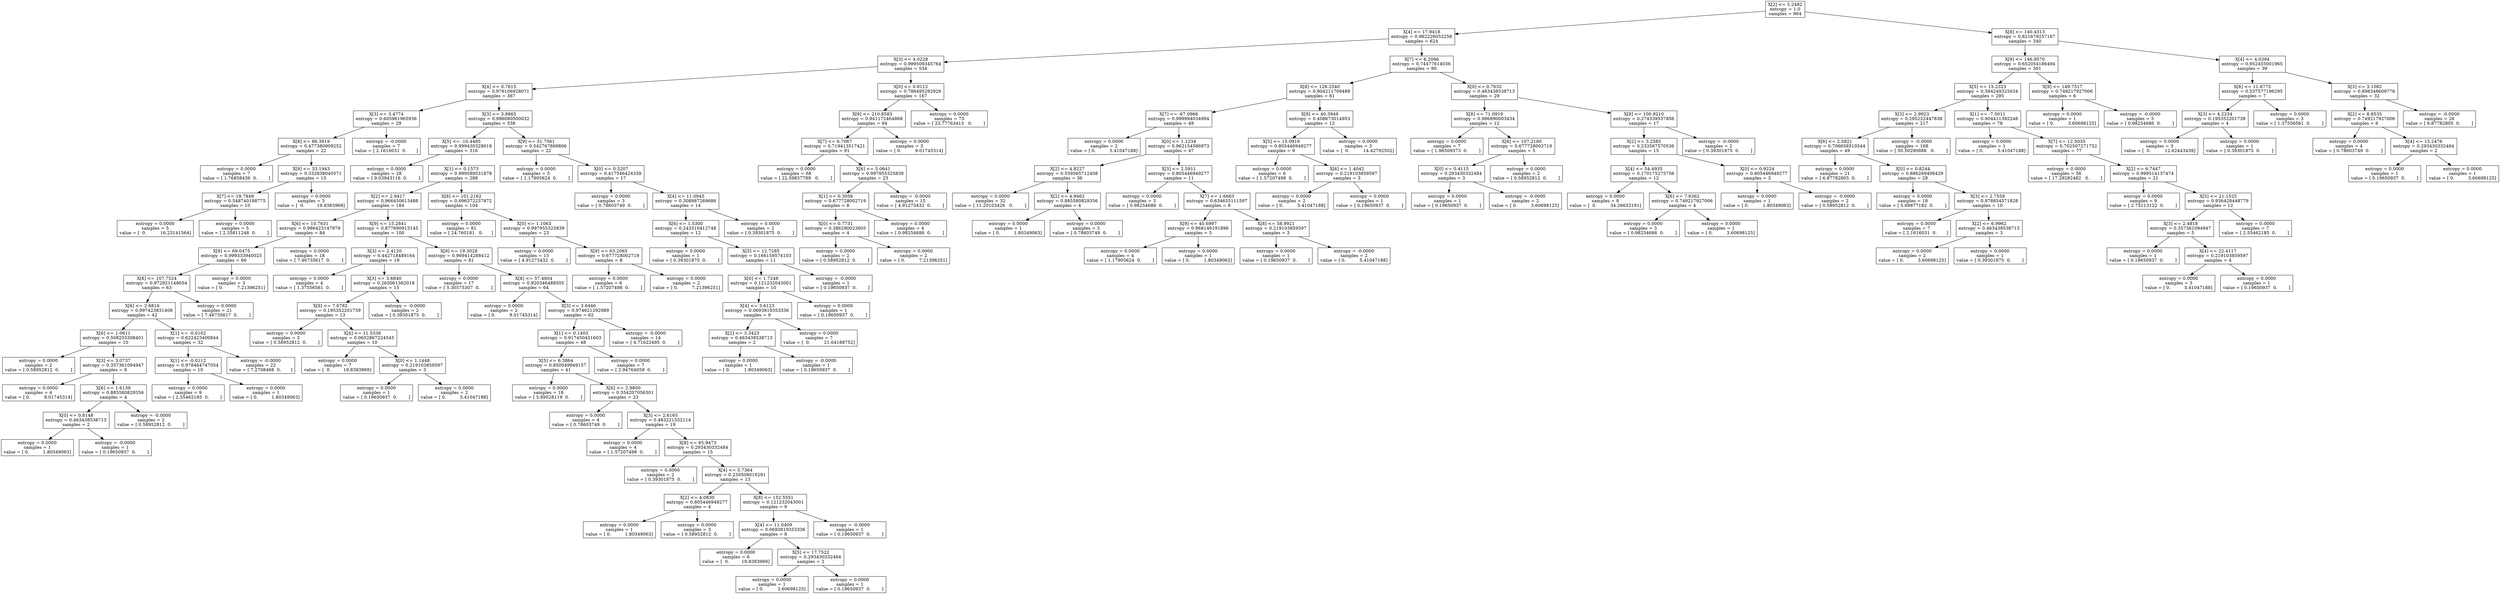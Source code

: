 digraph Tree {
0 [label="X[2] <= 5.2482\nentropy = 1.0\nsamples = 964", shape="box"] ;
1 [label="X[4] <= 17.9418\nentropy = 0.982226052258\nsamples = 624", shape="box"] ;
0 -> 1 ;
2 [label="X[3] <= 4.0228\nentropy = 0.999509345764\nsamples = 534", shape="box"] ;
1 -> 2 ;
3 [label="X[4] <= 0.7615\nentropy = 0.976106928071\nsamples = 367", shape="box"] ;
2 -> 3 ;
4 [label="X[3] <= 3.4774\nentropy = 0.605961965936\nsamples = 29", shape="box"] ;
3 -> 4 ;
5 [label="X[8] <= 86.3919\nentropy = 0.477380909252\nsamples = 22", shape="box"] ;
4 -> 5 ;
6 [label="entropy = 0.0000\nsamples = 7\nvalue = [ 1.76858436  0.        ]", shape="box"] ;
5 -> 6 ;
7 [label="X[9] <= 33.1943\nentropy = 0.332838040571\nsamples = 15", shape="box"] ;
5 -> 7 ;
8 [label="X[7] <= 19.7849\nentropy = 0.548740188775\nsamples = 10", shape="box"] ;
7 -> 8 ;
9 [label="entropy = 0.0000\nsamples = 5\nvalue = [  0.          16.23141564]", shape="box"] ;
8 -> 9 ;
10 [label="entropy = 0.0000\nsamples = 5\nvalue = [ 2.35811248  0.        ]", shape="box"] ;
8 -> 10 ;
11 [label="entropy = 0.0000\nsamples = 5\nvalue = [  0.         19.8383969]", shape="box"] ;
7 -> 11 ;
12 [label="entropy = -0.0000\nsamples = 7\nvalue = [ 2.1616031  0.       ]", shape="box"] ;
4 -> 12 ;
13 [label="X[3] <= 3.8865\nentropy = 0.996080500032\nsamples = 338", shape="box"] ;
3 -> 13 ;
14 [label="X[5] <= -10.4485\nentropy = 0.999430328618\nsamples = 316", shape="box"] ;
13 -> 14 ;
15 [label="entropy = 0.0000\nsamples = 28\nvalue = [ 9.03943116  0.        ]", shape="box"] ;
14 -> 15 ;
16 [label="X[1] <= 0.1573\nentropy = 0.999589531878\nsamples = 288", shape="box"] ;
14 -> 16 ;
17 [label="X[2] <= 2.9417\nentropy = 0.966450613488\nsamples = 184", shape="box"] ;
16 -> 17 ;
18 [label="X[6] <= 10.7631\nentropy = 0.986423147979\nsamples = 84", shape="box"] ;
17 -> 18 ;
19 [label="X[9] <= 69.0475\nentropy = 0.999333940025\nsamples = 66", shape="box"] ;
18 -> 19 ;
20 [label="X[8] <= 107.7524\nentropy = 0.972921148654\nsamples = 63", shape="box"] ;
19 -> 20 ;
21 [label="X[6] <= 2.6816\nentropy = 0.997423831408\nsamples = 42", shape="box"] ;
20 -> 21 ;
22 [label="X[6] <= 1.0611\nentropy = 0.508255308401\nsamples = 10", shape="box"] ;
21 -> 22 ;
23 [label="entropy = 0.0000\nsamples = 2\nvalue = [ 0.58952812  0.        ]", shape="box"] ;
22 -> 23 ;
24 [label="X[3] <= 3.0737\nentropy = 0.357361094947\nsamples = 8", shape="box"] ;
22 -> 24 ;
25 [label="entropy = 0.0000\nsamples = 4\nvalue = [ 0.          9.01745314]", shape="box"] ;
24 -> 25 ;
26 [label="X[6] <= 1.6139\nentropy = 0.885580829356\nsamples = 4", shape="box"] ;
24 -> 26 ;
27 [label="X[0] <= 0.8148\nentropy = 0.463438538713\nsamples = 2", shape="box"] ;
26 -> 27 ;
28 [label="entropy = 0.0000\nsamples = 1\nvalue = [ 0.          1.80349063]", shape="box"] ;
27 -> 28 ;
29 [label="entropy = -0.0000\nsamples = 1\nvalue = [ 0.19650937  0.        ]", shape="box"] ;
27 -> 29 ;
30 [label="entropy = -0.0000\nsamples = 2\nvalue = [ 0.58952812  0.        ]", shape="box"] ;
26 -> 30 ;
31 [label="X[1] <= -0.0102\nentropy = 0.622423400844\nsamples = 32", shape="box"] ;
21 -> 31 ;
32 [label="X[1] <= -0.0112\nentropy = 0.978464747054\nsamples = 10", shape="box"] ;
31 -> 32 ;
33 [label="entropy = 0.0000\nsamples = 9\nvalue = [ 2.55462185  0.        ]", shape="box"] ;
32 -> 33 ;
34 [label="entropy = 0.0000\nsamples = 1\nvalue = [ 0.          1.80349063]", shape="box"] ;
32 -> 34 ;
35 [label="entropy = -0.0000\nsamples = 22\nvalue = [ 7.2708468  0.       ]", shape="box"] ;
31 -> 35 ;
36 [label="entropy = 0.0000\nsamples = 21\nvalue = [ 7.46735617  0.        ]", shape="box"] ;
20 -> 36 ;
37 [label="entropy = 0.0000\nsamples = 3\nvalue = [ 0.          7.21396251]", shape="box"] ;
19 -> 37 ;
38 [label="entropy = 0.0000\nsamples = 18\nvalue = [ 7.46735617  0.        ]", shape="box"] ;
18 -> 38 ;
39 [label="X[9] <= 15.2841\nentropy = 0.877690913145\nsamples = 100", shape="box"] ;
17 -> 39 ;
40 [label="X[3] <= 2.4120\nentropy = 0.442718489164\nsamples = 19", shape="box"] ;
39 -> 40 ;
41 [label="entropy = 0.0000\nsamples = 4\nvalue = [ 1.37556561  0.        ]", shape="box"] ;
40 -> 41 ;
42 [label="X[3] <= 3.6840\nentropy = 0.263061362018\nsamples = 15", shape="box"] ;
40 -> 42 ;
43 [label="X[9] <= 7.6782\nentropy = 0.195352201739\nsamples = 13", shape="box"] ;
42 -> 43 ;
44 [label="entropy = 0.0000\nsamples = 3\nvalue = [ 0.58952812  0.        ]", shape="box"] ;
43 -> 44 ;
45 [label="X[4] <= 11.5336\nentropy = 0.0652867224545\nsamples = 10", shape="box"] ;
43 -> 45 ;
46 [label="entropy = 0.0000\nsamples = 7\nvalue = [  0.         19.8383969]", shape="box"] ;
45 -> 46 ;
47 [label="X[0] <= 1.1448\nentropy = 0.219103859597\nsamples = 3", shape="box"] ;
45 -> 47 ;
48 [label="entropy = 0.0000\nsamples = 1\nvalue = [ 0.19650937  0.        ]", shape="box"] ;
47 -> 48 ;
49 [label="entropy = 0.0000\nsamples = 2\nvalue = [ 0.          5.41047188]", shape="box"] ;
47 -> 49 ;
50 [label="entropy = -0.0000\nsamples = 2\nvalue = [ 0.39301875  0.        ]", shape="box"] ;
42 -> 50 ;
51 [label="X[9] <= 19.3028\nentropy = 0.969414288412\nsamples = 81", shape="box"] ;
39 -> 51 ;
52 [label="entropy = 0.0000\nsamples = 17\nvalue = [ 5.30575307  0.        ]", shape="box"] ;
51 -> 52 ;
53 [label="X[8] <= 57.4604\nentropy = 0.920346488505\nsamples = 64", shape="box"] ;
51 -> 53 ;
54 [label="entropy = 0.0000\nsamples = 2\nvalue = [ 0.          9.01745314]", shape="box"] ;
53 -> 54 ;
55 [label="X[3] <= 3.6446\nentropy = 0.974621292989\nsamples = 62", shape="box"] ;
53 -> 55 ;
56 [label="X[1] <= 0.1403\nentropy = 0.917450451603\nsamples = 48", shape="box"] ;
55 -> 56 ;
57 [label="X[5] <= 6.3864\nentropy = 0.850049949157\nsamples = 41", shape="box"] ;
56 -> 57 ;
58 [label="entropy = 0.0000\nsamples = 18\nvalue = [ 5.89528119  0.        ]", shape="box"] ;
57 -> 58 ;
59 [label="X[6] <= 2.9800\nentropy = 0.554207056301\nsamples = 23", shape="box"] ;
57 -> 59 ;
60 [label="entropy = 0.0000\nsamples = 4\nvalue = [ 0.78603749  0.        ]", shape="box"] ;
59 -> 60 ;
61 [label="X[3] <= 2.6165\nentropy = 0.483221552114\nsamples = 19", shape="box"] ;
59 -> 61 ;
62 [label="entropy = 0.0000\nsamples = 4\nvalue = [ 1.57207498  0.        ]", shape="box"] ;
61 -> 62 ;
63 [label="X[8] <= 65.9473\nentropy = 0.293430332484\nsamples = 15", shape="box"] ;
61 -> 63 ;
64 [label="entropy = 0.0000\nsamples = 2\nvalue = [ 0.39301875  0.        ]", shape="box"] ;
63 -> 64 ;
65 [label="X[4] <= 5.7364\nentropy = 0.230508016291\nsamples = 13", shape="box"] ;
63 -> 65 ;
66 [label="X[2] <= 4.0830\nentropy = 0.805446949277\nsamples = 4", shape="box"] ;
65 -> 66 ;
67 [label="entropy = 0.0000\nsamples = 1\nvalue = [ 0.          1.80349063]", shape="box"] ;
66 -> 67 ;
68 [label="entropy = 0.0000\nsamples = 3\nvalue = [ 0.58952812  0.        ]", shape="box"] ;
66 -> 68 ;
69 [label="X[8] <= 152.5551\nentropy = 0.121232043001\nsamples = 9", shape="box"] ;
65 -> 69 ;
70 [label="X[4] <= 11.0409\nentropy = 0.0693819353336\nsamples = 8", shape="box"] ;
69 -> 70 ;
71 [label="entropy = 0.0000\nsamples = 6\nvalue = [  0.         19.8383969]", shape="box"] ;
70 -> 71 ;
72 [label="X[5] <= 17.7522\nentropy = 0.293430332484\nsamples = 2", shape="box"] ;
70 -> 72 ;
73 [label="entropy = 0.0000\nsamples = 1\nvalue = [ 0.          3.60698125]", shape="box"] ;
72 -> 73 ;
74 [label="entropy = 0.0000\nsamples = 1\nvalue = [ 0.19650937  0.        ]", shape="box"] ;
72 -> 74 ;
75 [label="entropy = -0.0000\nsamples = 1\nvalue = [ 0.19650937  0.        ]", shape="box"] ;
69 -> 75 ;
76 [label="entropy = 0.0000\nsamples = 7\nvalue = [ 2.94764059  0.        ]", shape="box"] ;
56 -> 76 ;
77 [label="entropy = -0.0000\nsamples = 14\nvalue = [ 4.71622495  0.        ]", shape="box"] ;
55 -> 77 ;
78 [label="X[8] <= 101.2162\nentropy = 0.696372237872\nsamples = 104", shape="box"] ;
16 -> 78 ;
79 [label="entropy = 0.0000\nsamples = 81\nvalue = [ 24.760181   0.      ]", shape="box"] ;
78 -> 79 ;
80 [label="X[0] <= 1.1063\nentropy = 0.997955325839\nsamples = 23", shape="box"] ;
78 -> 80 ;
81 [label="entropy = 0.0000\nsamples = 15\nvalue = [ 4.91273432  0.        ]", shape="box"] ;
80 -> 81 ;
82 [label="X[9] <= 63.2065\nentropy = 0.677728002719\nsamples = 8", shape="box"] ;
80 -> 82 ;
83 [label="entropy = 0.0000\nsamples = 6\nvalue = [ 1.57207498  0.        ]", shape="box"] ;
82 -> 83 ;
84 [label="entropy = 0.0000\nsamples = 2\nvalue = [ 0.          7.21396251]", shape="box"] ;
82 -> 84 ;
85 [label="X[9] <= 31.7561\nentropy = 0.542767869806\nsamples = 22", shape="box"] ;
13 -> 85 ;
86 [label="entropy = 0.0000\nsamples = 5\nvalue = [ 1.17905624  0.        ]", shape="box"] ;
85 -> 86 ;
87 [label="X[0] <= 0.5207\nentropy = 0.417546424339\nsamples = 17", shape="box"] ;
85 -> 87 ;
88 [label="entropy = 0.0000\nsamples = 3\nvalue = [ 0.78603749  0.        ]", shape="box"] ;
87 -> 88 ;
89 [label="X[4] <= 11.0945\nentropy = 0.308987269686\nsamples = 14", shape="box"] ;
87 -> 89 ;
90 [label="X[6] <= 1.5300\nentropy = 0.243310412748\nsamples = 12", shape="box"] ;
89 -> 90 ;
91 [label="entropy = 0.0000\nsamples = 1\nvalue = [ 0.39301875  0.        ]", shape="box"] ;
90 -> 91 ;
92 [label="X[5] <= 12.7285\nentropy = 0.166159574103\nsamples = 11", shape="box"] ;
90 -> 92 ;
93 [label="X[0] <= 1.7248\nentropy = 0.121232043001\nsamples = 10", shape="box"] ;
92 -> 93 ;
94 [label="X[4] <= 3.6123\nentropy = 0.0693819353336\nsamples = 9", shape="box"] ;
93 -> 94 ;
95 [label="X[2] <= 3.3423\nentropy = 0.463438538713\nsamples = 2", shape="box"] ;
94 -> 95 ;
96 [label="entropy = 0.0000\nsamples = 1\nvalue = [ 0.          1.80349063]", shape="box"] ;
95 -> 96 ;
97 [label="entropy = -0.0000\nsamples = 1\nvalue = [ 0.19650937  0.        ]", shape="box"] ;
95 -> 97 ;
98 [label="entropy = 0.0000\nsamples = 7\nvalue = [  0.          21.64188752]", shape="box"] ;
94 -> 98 ;
99 [label="entropy = 0.0000\nsamples = 1\nvalue = [ 0.19650937  0.        ]", shape="box"] ;
93 -> 99 ;
100 [label="entropy = -0.0000\nsamples = 1\nvalue = [ 0.19650937  0.        ]", shape="box"] ;
92 -> 100 ;
101 [label="entropy = 0.0000\nsamples = 2\nvalue = [ 0.39301875  0.        ]", shape="box"] ;
89 -> 101 ;
102 [label="X[0] <= 0.9112\nentropy = 0.786495292929\nsamples = 167", shape="box"] ;
2 -> 102 ;
103 [label="X[9] <= 210.8583\nentropy = 0.941172464868\nsamples = 94", shape="box"] ;
102 -> 103 ;
104 [label="X[7] <= 6.7067\nentropy = 0.719413517421\nsamples = 91", shape="box"] ;
103 -> 104 ;
105 [label="entropy = 0.0000\nsamples = 68\nvalue = [ 22.59857789   0.        ]", shape="box"] ;
104 -> 105 ;
106 [label="X[6] <= 5.0641\nentropy = 0.997955325839\nsamples = 23", shape="box"] ;
104 -> 106 ;
107 [label="X[1] <= 0.3056\nentropy = 0.677728002719\nsamples = 8", shape="box"] ;
106 -> 107 ;
108 [label="X[0] <= 0.7731\nentropy = 0.386290023605\nsamples = 4", shape="box"] ;
107 -> 108 ;
109 [label="entropy = 0.0000\nsamples = 2\nvalue = [ 0.58952812  0.        ]", shape="box"] ;
108 -> 109 ;
110 [label="entropy = 0.0000\nsamples = 2\nvalue = [ 0.          7.21396251]", shape="box"] ;
108 -> 110 ;
111 [label="entropy = 0.0000\nsamples = 4\nvalue = [ 0.98254686  0.        ]", shape="box"] ;
107 -> 111 ;
112 [label="entropy = -0.0000\nsamples = 15\nvalue = [ 4.91273432  0.        ]", shape="box"] ;
106 -> 112 ;
113 [label="entropy = 0.0000\nsamples = 3\nvalue = [ 0.          9.01745314]", shape="box"] ;
103 -> 113 ;
114 [label="entropy = 0.0000\nsamples = 73\nvalue = [ 23.77763413   0.        ]", shape="box"] ;
102 -> 114 ;
115 [label="X[7] <= 6.2086\nentropy = 0.74477614036\nsamples = 90", shape="box"] ;
1 -> 115 ;
116 [label="X[8] <= 128.2540\nentropy = 0.904211709489\nsamples = 61", shape="box"] ;
115 -> 116 ;
117 [label="X[7] <= -67.0966\nentropy = 0.999994034994\nsamples = 49", shape="box"] ;
116 -> 117 ;
118 [label="entropy = 0.0000\nsamples = 2\nvalue = [ 0.          5.41047188]", shape="box"] ;
117 -> 118 ;
119 [label="X[0] <= 1.1234\nentropy = 0.962154586973\nsamples = 47", shape="box"] ;
117 -> 119 ;
120 [label="X[2] <= 4.8227\nentropy = 0.559565712408\nsamples = 36", shape="box"] ;
119 -> 120 ;
121 [label="entropy = 0.0000\nsamples = 32\nvalue = [ 11.20103426   0.        ]", shape="box"] ;
120 -> 121 ;
122 [label="X[2] <= 4.9462\nentropy = 0.885580829356\nsamples = 4", shape="box"] ;
120 -> 122 ;
123 [label="entropy = 0.0000\nsamples = 1\nvalue = [ 0.          1.80349063]", shape="box"] ;
122 -> 123 ;
124 [label="entropy = 0.0000\nsamples = 3\nvalue = [ 0.78603749  0.        ]", shape="box"] ;
122 -> 124 ;
125 [label="X[3] <= 2.5911\nentropy = 0.805446949277\nsamples = 11", shape="box"] ;
119 -> 125 ;
126 [label="entropy = 0.0000\nsamples = 3\nvalue = [ 0.98254686  0.        ]", shape="box"] ;
125 -> 126 ;
127 [label="X[7] <= 1.6663\nentropy = 0.634655111597\nsamples = 8", shape="box"] ;
125 -> 127 ;
128 [label="X[9] <= 40.6997\nentropy = 0.968146191896\nsamples = 5", shape="box"] ;
127 -> 128 ;
129 [label="entropy = 0.0000\nsamples = 4\nvalue = [ 1.17905624  0.        ]", shape="box"] ;
128 -> 129 ;
130 [label="entropy = 0.0000\nsamples = 1\nvalue = [ 0.          1.80349063]", shape="box"] ;
128 -> 130 ;
131 [label="X[8] <= 58.9921\nentropy = 0.219103859597\nsamples = 3", shape="box"] ;
127 -> 131 ;
132 [label="entropy = 0.0000\nsamples = 1\nvalue = [ 0.19650937  0.        ]", shape="box"] ;
131 -> 132 ;
133 [label="entropy = -0.0000\nsamples = 2\nvalue = [ 0.          5.41047188]", shape="box"] ;
131 -> 133 ;
134 [label="X[9] <= 40.3949\nentropy = 0.408673014953\nsamples = 12", shape="box"] ;
116 -> 134 ;
135 [label="X[5] <= 15.0916\nentropy = 0.805446949277\nsamples = 9", shape="box"] ;
134 -> 135 ;
136 [label="entropy = 0.0000\nsamples = 6\nvalue = [ 1.57207498  0.        ]", shape="box"] ;
135 -> 136 ;
137 [label="X[6] <= 1.4042\nentropy = 0.219103859597\nsamples = 3", shape="box"] ;
135 -> 137 ;
138 [label="entropy = 0.0000\nsamples = 2\nvalue = [ 0.          5.41047188]", shape="box"] ;
137 -> 138 ;
139 [label="entropy = 0.0000\nsamples = 1\nvalue = [ 0.19650937  0.        ]", shape="box"] ;
137 -> 139 ;
140 [label="entropy = 0.0000\nsamples = 3\nvalue = [  0.          14.42792502]", shape="box"] ;
134 -> 140 ;
141 [label="X[0] <= 0.7632\nentropy = 0.463438538713\nsamples = 29", shape="box"] ;
115 -> 141 ;
142 [label="X[8] <= 71.0919\nentropy = 0.986890003434\nsamples = 12", shape="box"] ;
141 -> 142 ;
143 [label="entropy = 0.0000\nsamples = 7\nvalue = [ 1.96509373  0.        ]", shape="box"] ;
142 -> 143 ;
144 [label="X[8] <= 107.2180\nentropy = 0.677728002719\nsamples = 5", shape="box"] ;
142 -> 144 ;
145 [label="X[0] <= 0.4115\nentropy = 0.293430332484\nsamples = 3", shape="box"] ;
144 -> 145 ;
146 [label="entropy = 0.0000\nsamples = 1\nvalue = [ 0.19650937  0.        ]", shape="box"] ;
145 -> 146 ;
147 [label="entropy = -0.0000\nsamples = 2\nvalue = [ 0.          3.60698125]", shape="box"] ;
145 -> 147 ;
148 [label="entropy = 0.0000\nsamples = 2\nvalue = [ 0.58952812  0.        ]", shape="box"] ;
144 -> 148 ;
149 [label="X[8] <= 100.9210\nentropy = 0.274339537856\nsamples = 17", shape="box"] ;
141 -> 149 ;
150 [label="X[2] <= 3.2585\nentropy = 0.233567570536\nsamples = 15", shape="box"] ;
149 -> 150 ;
151 [label="X[4] <= 54.4935\nentropy = 0.170175275756\nsamples = 12", shape="box"] ;
150 -> 151 ;
152 [label="entropy = 0.0000\nsamples = 8\nvalue = [  0.          34.26632191]", shape="box"] ;
151 -> 152 ;
153 [label="X[6] <= 7.6362\nentropy = 0.749217927006\nsamples = 4", shape="box"] ;
151 -> 153 ;
154 [label="entropy = 0.0000\nsamples = 3\nvalue = [ 0.98254686  0.        ]", shape="box"] ;
153 -> 154 ;
155 [label="entropy = 0.0000\nsamples = 1\nvalue = [ 0.          3.60698125]", shape="box"] ;
153 -> 155 ;
156 [label="X[0] <= 0.9224\nentropy = 0.805446949277\nsamples = 3", shape="box"] ;
150 -> 156 ;
157 [label="entropy = 0.0000\nsamples = 1\nvalue = [ 0.          1.80349063]", shape="box"] ;
156 -> 157 ;
158 [label="entropy = -0.0000\nsamples = 2\nvalue = [ 0.58952812  0.        ]", shape="box"] ;
156 -> 158 ;
159 [label="entropy = -0.0000\nsamples = 2\nvalue = [ 0.39301875  0.        ]", shape="box"] ;
149 -> 159 ;
160 [label="X[8] <= 140.4313\nentropy = 0.821679257167\nsamples = 340", shape="box"] ;
0 -> 160 ;
161 [label="X[9] <= 146.9570\nentropy = 0.652054186494\nsamples = 301", shape="box"] ;
160 -> 161 ;
162 [label="X[5] <= 15.2323\nentropy = 0.584249325034\nsamples = 295", shape="box"] ;
161 -> 162 ;
163 [label="X[3] <= 2.9923\nentropy = 0.295222447838\nsamples = 217", shape="box"] ;
162 -> 163 ;
164 [label="X[6] <= 2.5821\nentropy = 0.706658510544\nsamples = 49", shape="box"] ;
163 -> 164 ;
165 [label="entropy = 0.0000\nsamples = 21\nvalue = [ 6.87782805  0.        ]", shape="box"] ;
164 -> 165 ;
166 [label="X[0] <= 0.8244\nentropy = 0.886269406429\nsamples = 28", shape="box"] ;
164 -> 166 ;
167 [label="entropy = 0.0000\nsamples = 18\nvalue = [ 5.69877182  0.        ]", shape="box"] ;
166 -> 167 ;
168 [label="X[3] <= 2.7558\nentropy = 0.978854571828\nsamples = 10", shape="box"] ;
166 -> 168 ;
169 [label="entropy = 0.0000\nsamples = 7\nvalue = [ 2.1616031  0.       ]", shape="box"] ;
168 -> 169 ;
170 [label="X[2] <= 6.9962\nentropy = 0.463438538713\nsamples = 3", shape="box"] ;
168 -> 170 ;
171 [label="entropy = 0.0000\nsamples = 2\nvalue = [ 0.          3.60698125]", shape="box"] ;
170 -> 171 ;
172 [label="entropy = 0.0000\nsamples = 1\nvalue = [ 0.39301875  0.        ]", shape="box"] ;
170 -> 172 ;
173 [label="entropy = -0.0000\nsamples = 168\nvalue = [ 50.50290886   0.        ]", shape="box"] ;
163 -> 173 ;
174 [label="X[1] <= -7.5011\nentropy = 0.904411392248\nsamples = 78", shape="box"] ;
162 -> 174 ;
175 [label="entropy = 0.0000\nsamples = 1\nvalue = [ 0.          5.41047188]", shape="box"] ;
174 -> 175 ;
176 [label="X[7] <= 12.5035\nentropy = 0.702507271752\nsamples = 77", shape="box"] ;
174 -> 176 ;
177 [label="entropy = 0.0000\nsamples = 56\nvalue = [ 17.29282482   0.        ]", shape="box"] ;
176 -> 177 ;
178 [label="X[2] <= 6.7447\nentropy = 0.999514137474\nsamples = 21", shape="box"] ;
176 -> 178 ;
179 [label="entropy = 0.0000\nsamples = 9\nvalue = [ 2.75113122  0.        ]", shape="box"] ;
178 -> 179 ;
180 [label="X[5] <= 21.1525\nentropy = 0.936428448779\nsamples = 12", shape="box"] ;
178 -> 180 ;
181 [label="X[3] <= 2.4818\nentropy = 0.357361094947\nsamples = 5", shape="box"] ;
180 -> 181 ;
182 [label="entropy = 0.0000\nsamples = 1\nvalue = [ 0.19650937  0.        ]", shape="box"] ;
181 -> 182 ;
183 [label="X[4] <= 22.4117\nentropy = 0.219103859597\nsamples = 4", shape="box"] ;
181 -> 183 ;
184 [label="entropy = 0.0000\nsamples = 3\nvalue = [ 0.          5.41047188]", shape="box"] ;
183 -> 184 ;
185 [label="entropy = 0.0000\nsamples = 1\nvalue = [ 0.19650937  0.        ]", shape="box"] ;
183 -> 185 ;
186 [label="entropy = 0.0000\nsamples = 7\nvalue = [ 2.55462185  0.        ]", shape="box"] ;
180 -> 186 ;
187 [label="X[9] <= 149.7517\nentropy = 0.749217927006\nsamples = 6", shape="box"] ;
161 -> 187 ;
188 [label="entropy = 0.0000\nsamples = 1\nvalue = [ 0.          3.60698125]", shape="box"] ;
187 -> 188 ;
189 [label="entropy = -0.0000\nsamples = 5\nvalue = [ 0.98254686  0.        ]", shape="box"] ;
187 -> 189 ;
190 [label="X[4] <= 4.0394\nentropy = 0.952455001965\nsamples = 39", shape="box"] ;
160 -> 190 ;
191 [label="X[6] <= 11.6775\nentropy = 0.537577196295\nsamples = 7", shape="box"] ;
190 -> 191 ;
192 [label="X[3] <= 4.2234\nentropy = 0.195352201739\nsamples = 4", shape="box"] ;
191 -> 192 ;
193 [label="entropy = 0.0000\nsamples = 3\nvalue = [  0.          12.62443439]", shape="box"] ;
192 -> 193 ;
194 [label="entropy = 0.0000\nsamples = 1\nvalue = [ 0.39301875  0.        ]", shape="box"] ;
192 -> 194 ;
195 [label="entropy = 0.0000\nsamples = 3\nvalue = [ 1.37556561  0.        ]", shape="box"] ;
191 -> 195 ;
196 [label="X[3] <= 3.1082\nentropy = 0.898348609776\nsamples = 32", shape="box"] ;
190 -> 196 ;
197 [label="X[2] <= 8.8535\nentropy = 0.749217927006\nsamples = 6", shape="box"] ;
196 -> 197 ;
198 [label="entropy = 0.0000\nsamples = 4\nvalue = [ 0.78603749  0.        ]", shape="box"] ;
197 -> 198 ;
199 [label="X[4] <= 15.2476\nentropy = 0.293430332484\nsamples = 2", shape="box"] ;
197 -> 199 ;
200 [label="entropy = 0.0000\nsamples = 1\nvalue = [ 0.19650937  0.        ]", shape="box"] ;
199 -> 200 ;
201 [label="entropy = 0.0000\nsamples = 1\nvalue = [ 0.          3.60698125]", shape="box"] ;
199 -> 201 ;
202 [label="entropy = -0.0000\nsamples = 26\nvalue = [ 6.87782805  0.        ]", shape="box"] ;
196 -> 202 ;
}